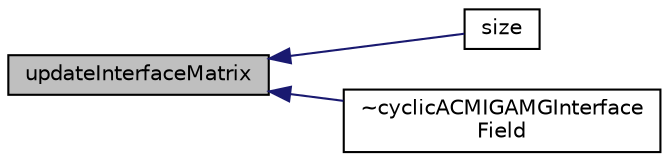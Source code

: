 digraph "updateInterfaceMatrix"
{
  bgcolor="transparent";
  edge [fontname="Helvetica",fontsize="10",labelfontname="Helvetica",labelfontsize="10"];
  node [fontname="Helvetica",fontsize="10",shape=record];
  rankdir="LR";
  Node17 [label="updateInterfaceMatrix",height=0.2,width=0.4,color="black", fillcolor="grey75", style="filled", fontcolor="black"];
  Node17 -> Node18 [dir="back",color="midnightblue",fontsize="10",style="solid",fontname="Helvetica"];
  Node18 [label="size",height=0.2,width=0.4,color="black",URL="$a26025.html#a9facbf0a118d395c89884e45a5ca4e4b",tooltip="Return size. "];
  Node17 -> Node19 [dir="back",color="midnightblue",fontsize="10",style="solid",fontname="Helvetica"];
  Node19 [label="~cyclicACMIGAMGInterface\lField",height=0.2,width=0.4,color="black",URL="$a26025.html#a542ff1fca2e15de40a1198fa44a03ea8",tooltip="Destructor. "];
}
